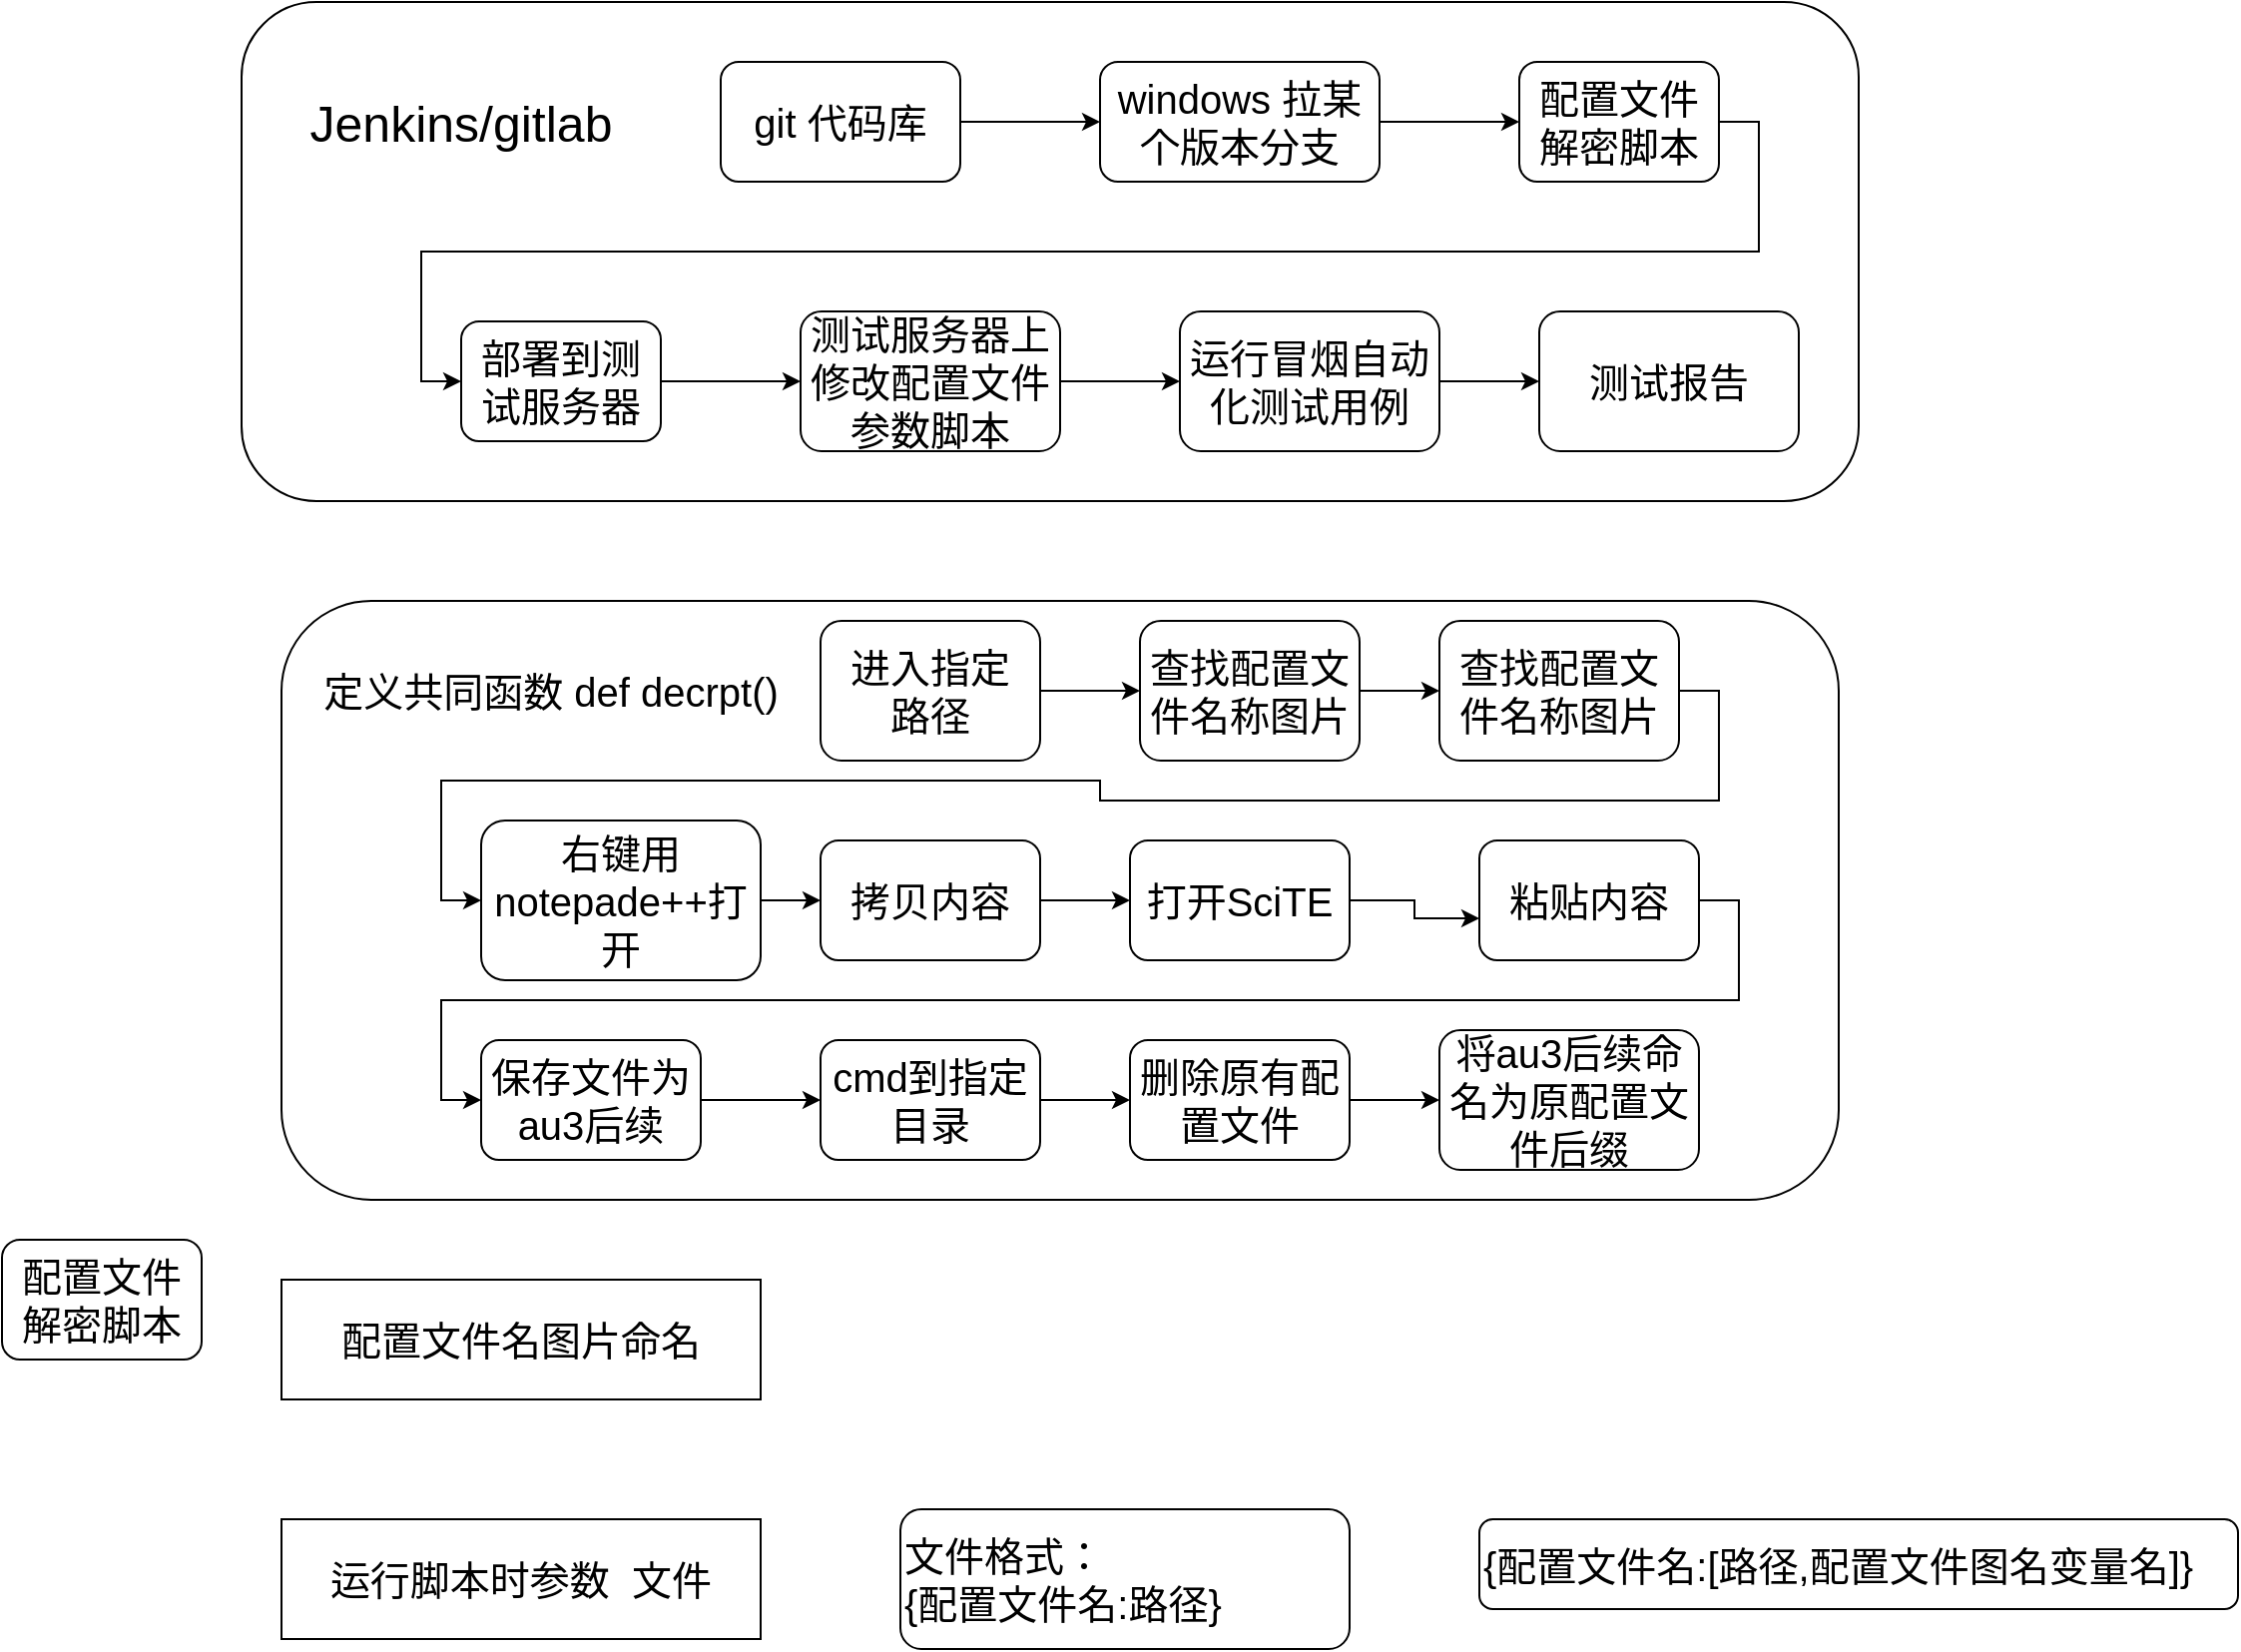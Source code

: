 <mxfile version="12.4.3" type="github" pages="1">
  <diagram id="DtKtHtbxeq_ghaz5WyAQ" name="Page-1">
    <mxGraphModel dx="1360" dy="753" grid="1" gridSize="10" guides="1" tooltips="1" connect="1" arrows="1" fold="1" page="1" pageScale="1" pageWidth="3300" pageHeight="4681" math="0" shadow="0">
      <root>
        <mxCell id="0"/>
        <mxCell id="1" parent="0"/>
        <mxCell id="g2pXE5J7bdPW5n_6ziGJ-14" value="" style="rounded=1;whiteSpace=wrap;html=1;" vertex="1" parent="1">
          <mxGeometry x="170" y="130" width="810" height="250" as="geometry"/>
        </mxCell>
        <mxCell id="g2pXE5J7bdPW5n_6ziGJ-6" style="edgeStyle=orthogonalEdgeStyle;rounded=0;orthogonalLoop=1;jettySize=auto;html=1;exitX=1;exitY=0.5;exitDx=0;exitDy=0;entryX=0;entryY=0.5;entryDx=0;entryDy=0;" edge="1" parent="1" source="g2pXE5J7bdPW5n_6ziGJ-1" target="g2pXE5J7bdPW5n_6ziGJ-2">
          <mxGeometry relative="1" as="geometry"/>
        </mxCell>
        <mxCell id="g2pXE5J7bdPW5n_6ziGJ-1" value="&lt;font style=&quot;font-size: 20px&quot;&gt;git&amp;nbsp;代码库&lt;/font&gt;" style="rounded=1;whiteSpace=wrap;html=1;" vertex="1" parent="1">
          <mxGeometry x="410" y="160" width="120" height="60" as="geometry"/>
        </mxCell>
        <mxCell id="g2pXE5J7bdPW5n_6ziGJ-7" style="edgeStyle=orthogonalEdgeStyle;rounded=0;orthogonalLoop=1;jettySize=auto;html=1;exitX=1;exitY=0.5;exitDx=0;exitDy=0;entryX=0;entryY=0.5;entryDx=0;entryDy=0;" edge="1" parent="1" source="g2pXE5J7bdPW5n_6ziGJ-2" target="g2pXE5J7bdPW5n_6ziGJ-3">
          <mxGeometry relative="1" as="geometry"/>
        </mxCell>
        <mxCell id="g2pXE5J7bdPW5n_6ziGJ-2" value="&lt;font style=&quot;font-size: 20px&quot;&gt;windows&amp;nbsp;拉某个版本分支&lt;/font&gt;" style="rounded=1;whiteSpace=wrap;html=1;" vertex="1" parent="1">
          <mxGeometry x="600" y="160" width="140" height="60" as="geometry"/>
        </mxCell>
        <mxCell id="g2pXE5J7bdPW5n_6ziGJ-8" style="edgeStyle=orthogonalEdgeStyle;rounded=0;orthogonalLoop=1;jettySize=auto;html=1;exitX=1;exitY=0.5;exitDx=0;exitDy=0;entryX=0;entryY=0.5;entryDx=0;entryDy=0;" edge="1" parent="1" source="g2pXE5J7bdPW5n_6ziGJ-3" target="g2pXE5J7bdPW5n_6ziGJ-4">
          <mxGeometry relative="1" as="geometry"/>
        </mxCell>
        <mxCell id="g2pXE5J7bdPW5n_6ziGJ-3" value="&lt;font style=&quot;font-size: 20px&quot;&gt;配置文件解密脚本&lt;/font&gt;" style="rounded=1;whiteSpace=wrap;html=1;" vertex="1" parent="1">
          <mxGeometry x="810" y="160" width="100" height="60" as="geometry"/>
        </mxCell>
        <mxCell id="g2pXE5J7bdPW5n_6ziGJ-9" style="edgeStyle=orthogonalEdgeStyle;rounded=0;orthogonalLoop=1;jettySize=auto;html=1;exitX=1;exitY=0.5;exitDx=0;exitDy=0;entryX=0;entryY=0.5;entryDx=0;entryDy=0;" edge="1" parent="1" source="g2pXE5J7bdPW5n_6ziGJ-4" target="g2pXE5J7bdPW5n_6ziGJ-5">
          <mxGeometry relative="1" as="geometry"/>
        </mxCell>
        <mxCell id="g2pXE5J7bdPW5n_6ziGJ-4" value="&lt;span style=&quot;font-size: 20px&quot;&gt;部署到测试服务器&lt;/span&gt;" style="rounded=1;whiteSpace=wrap;html=1;" vertex="1" parent="1">
          <mxGeometry x="280" y="290" width="100" height="60" as="geometry"/>
        </mxCell>
        <mxCell id="g2pXE5J7bdPW5n_6ziGJ-11" style="edgeStyle=orthogonalEdgeStyle;rounded=0;orthogonalLoop=1;jettySize=auto;html=1;exitX=1;exitY=0.5;exitDx=0;exitDy=0;entryX=0;entryY=0.5;entryDx=0;entryDy=0;" edge="1" parent="1" source="g2pXE5J7bdPW5n_6ziGJ-5" target="g2pXE5J7bdPW5n_6ziGJ-10">
          <mxGeometry relative="1" as="geometry"/>
        </mxCell>
        <mxCell id="g2pXE5J7bdPW5n_6ziGJ-5" value="&lt;span style=&quot;font-size: 20px&quot;&gt;测试服务器上修改配置文件参数脚本&lt;/span&gt;" style="rounded=1;whiteSpace=wrap;html=1;" vertex="1" parent="1">
          <mxGeometry x="450" y="285" width="130" height="70" as="geometry"/>
        </mxCell>
        <mxCell id="g2pXE5J7bdPW5n_6ziGJ-13" style="edgeStyle=orthogonalEdgeStyle;rounded=0;orthogonalLoop=1;jettySize=auto;html=1;exitX=1;exitY=0.5;exitDx=0;exitDy=0;" edge="1" parent="1" source="g2pXE5J7bdPW5n_6ziGJ-10" target="g2pXE5J7bdPW5n_6ziGJ-12">
          <mxGeometry relative="1" as="geometry"/>
        </mxCell>
        <mxCell id="g2pXE5J7bdPW5n_6ziGJ-10" value="&lt;span style=&quot;font-size: 20px&quot;&gt;运行冒烟自动化测试用例&lt;/span&gt;" style="rounded=1;whiteSpace=wrap;html=1;" vertex="1" parent="1">
          <mxGeometry x="640" y="285" width="130" height="70" as="geometry"/>
        </mxCell>
        <mxCell id="g2pXE5J7bdPW5n_6ziGJ-12" value="&lt;span style=&quot;font-size: 20px&quot;&gt;测试报告&lt;/span&gt;" style="rounded=1;whiteSpace=wrap;html=1;" vertex="1" parent="1">
          <mxGeometry x="820" y="285" width="130" height="70" as="geometry"/>
        </mxCell>
        <mxCell id="g2pXE5J7bdPW5n_6ziGJ-15" value="&lt;font style=&quot;font-size: 25px&quot;&gt;&lt;font style=&quot;font-size: 25px&quot;&gt;Jenkins&lt;/font&gt;/gitlab&lt;/font&gt;" style="text;html=1;strokeColor=none;fillColor=none;align=center;verticalAlign=middle;whiteSpace=wrap;rounded=0;" vertex="1" parent="1">
          <mxGeometry x="240" y="160" width="80" height="60" as="geometry"/>
        </mxCell>
        <mxCell id="g2pXE5J7bdPW5n_6ziGJ-20" value="&lt;font style=&quot;font-size: 20px&quot;&gt;配置文件解密脚本&lt;/font&gt;" style="rounded=1;whiteSpace=wrap;html=1;" vertex="1" parent="1">
          <mxGeometry x="50" y="750" width="100" height="60" as="geometry"/>
        </mxCell>
        <mxCell id="g2pXE5J7bdPW5n_6ziGJ-21" value="" style="rounded=1;whiteSpace=wrap;html=1;" vertex="1" parent="1">
          <mxGeometry x="190" y="430" width="780" height="300" as="geometry"/>
        </mxCell>
        <mxCell id="g2pXE5J7bdPW5n_6ziGJ-25" style="edgeStyle=orthogonalEdgeStyle;rounded=0;orthogonalLoop=1;jettySize=auto;html=1;exitX=1;exitY=0.5;exitDx=0;exitDy=0;entryX=0;entryY=0.5;entryDx=0;entryDy=0;" edge="1" parent="1" source="g2pXE5J7bdPW5n_6ziGJ-22" target="g2pXE5J7bdPW5n_6ziGJ-23">
          <mxGeometry relative="1" as="geometry"/>
        </mxCell>
        <mxCell id="g2pXE5J7bdPW5n_6ziGJ-22" value="&lt;span style=&quot;font-size: 20px&quot;&gt;进入指定&lt;br&gt;路径&lt;/span&gt;" style="rounded=1;whiteSpace=wrap;html=1;" vertex="1" parent="1">
          <mxGeometry x="460" y="440" width="110" height="70" as="geometry"/>
        </mxCell>
        <mxCell id="g2pXE5J7bdPW5n_6ziGJ-26" style="edgeStyle=orthogonalEdgeStyle;rounded=0;orthogonalLoop=1;jettySize=auto;html=1;exitX=1;exitY=0.5;exitDx=0;exitDy=0;entryX=0;entryY=0.5;entryDx=0;entryDy=0;" edge="1" parent="1" source="g2pXE5J7bdPW5n_6ziGJ-23" target="g2pXE5J7bdPW5n_6ziGJ-24">
          <mxGeometry relative="1" as="geometry"/>
        </mxCell>
        <mxCell id="g2pXE5J7bdPW5n_6ziGJ-23" value="&lt;span style=&quot;font-size: 20px&quot;&gt;查找配置文件名称图片&lt;/span&gt;" style="rounded=1;whiteSpace=wrap;html=1;" vertex="1" parent="1">
          <mxGeometry x="620" y="440" width="110" height="70" as="geometry"/>
        </mxCell>
        <mxCell id="g2pXE5J7bdPW5n_6ziGJ-39" style="edgeStyle=orthogonalEdgeStyle;rounded=0;orthogonalLoop=1;jettySize=auto;html=1;exitX=1;exitY=0.5;exitDx=0;exitDy=0;entryX=0;entryY=0.5;entryDx=0;entryDy=0;" edge="1" parent="1" source="g2pXE5J7bdPW5n_6ziGJ-24" target="g2pXE5J7bdPW5n_6ziGJ-27">
          <mxGeometry relative="1" as="geometry"/>
        </mxCell>
        <mxCell id="g2pXE5J7bdPW5n_6ziGJ-24" value="&lt;span style=&quot;font-size: 20px&quot;&gt;查找配置文件名称图片&lt;/span&gt;" style="rounded=1;whiteSpace=wrap;html=1;" vertex="1" parent="1">
          <mxGeometry x="770" y="440" width="120" height="70" as="geometry"/>
        </mxCell>
        <mxCell id="g2pXE5J7bdPW5n_6ziGJ-40" style="edgeStyle=orthogonalEdgeStyle;rounded=0;orthogonalLoop=1;jettySize=auto;html=1;exitX=1;exitY=0.5;exitDx=0;exitDy=0;" edge="1" parent="1" source="g2pXE5J7bdPW5n_6ziGJ-27" target="g2pXE5J7bdPW5n_6ziGJ-28">
          <mxGeometry relative="1" as="geometry"/>
        </mxCell>
        <mxCell id="g2pXE5J7bdPW5n_6ziGJ-27" value="&lt;span style=&quot;font-size: 20px&quot;&gt;右键用notepade++打开&lt;/span&gt;" style="rounded=1;whiteSpace=wrap;html=1;" vertex="1" parent="1">
          <mxGeometry x="290" y="540" width="140" height="80" as="geometry"/>
        </mxCell>
        <mxCell id="g2pXE5J7bdPW5n_6ziGJ-41" style="edgeStyle=orthogonalEdgeStyle;rounded=0;orthogonalLoop=1;jettySize=auto;html=1;exitX=1;exitY=0.5;exitDx=0;exitDy=0;entryX=0;entryY=0.5;entryDx=0;entryDy=0;" edge="1" parent="1" source="g2pXE5J7bdPW5n_6ziGJ-28" target="g2pXE5J7bdPW5n_6ziGJ-29">
          <mxGeometry relative="1" as="geometry"/>
        </mxCell>
        <mxCell id="g2pXE5J7bdPW5n_6ziGJ-28" value="&lt;span style=&quot;font-size: 20px&quot;&gt;拷贝内容&lt;/span&gt;" style="rounded=1;whiteSpace=wrap;html=1;" vertex="1" parent="1">
          <mxGeometry x="460" y="550" width="110" height="60" as="geometry"/>
        </mxCell>
        <mxCell id="g2pXE5J7bdPW5n_6ziGJ-42" style="edgeStyle=orthogonalEdgeStyle;rounded=0;orthogonalLoop=1;jettySize=auto;html=1;exitX=1;exitY=0.5;exitDx=0;exitDy=0;entryX=0;entryY=0.65;entryDx=0;entryDy=0;entryPerimeter=0;" edge="1" parent="1" source="g2pXE5J7bdPW5n_6ziGJ-29" target="g2pXE5J7bdPW5n_6ziGJ-30">
          <mxGeometry relative="1" as="geometry"/>
        </mxCell>
        <mxCell id="g2pXE5J7bdPW5n_6ziGJ-29" value="&lt;span style=&quot;font-size: 20px&quot;&gt;打开SciTE&lt;/span&gt;" style="rounded=1;whiteSpace=wrap;html=1;" vertex="1" parent="1">
          <mxGeometry x="615" y="550" width="110" height="60" as="geometry"/>
        </mxCell>
        <mxCell id="g2pXE5J7bdPW5n_6ziGJ-45" style="edgeStyle=orthogonalEdgeStyle;rounded=0;orthogonalLoop=1;jettySize=auto;html=1;exitX=1;exitY=0.5;exitDx=0;exitDy=0;entryX=0;entryY=0.5;entryDx=0;entryDy=0;" edge="1" parent="1" source="g2pXE5J7bdPW5n_6ziGJ-30" target="g2pXE5J7bdPW5n_6ziGJ-31">
          <mxGeometry relative="1" as="geometry"/>
        </mxCell>
        <mxCell id="g2pXE5J7bdPW5n_6ziGJ-30" value="&lt;span style=&quot;font-size: 20px&quot;&gt;粘贴内容&lt;/span&gt;" style="rounded=1;whiteSpace=wrap;html=1;" vertex="1" parent="1">
          <mxGeometry x="790" y="550" width="110" height="60" as="geometry"/>
        </mxCell>
        <mxCell id="g2pXE5J7bdPW5n_6ziGJ-46" style="edgeStyle=orthogonalEdgeStyle;rounded=0;orthogonalLoop=1;jettySize=auto;html=1;exitX=1;exitY=0.5;exitDx=0;exitDy=0;" edge="1" parent="1" source="g2pXE5J7bdPW5n_6ziGJ-31" target="g2pXE5J7bdPW5n_6ziGJ-32">
          <mxGeometry relative="1" as="geometry"/>
        </mxCell>
        <mxCell id="g2pXE5J7bdPW5n_6ziGJ-31" value="&lt;span style=&quot;font-size: 20px&quot;&gt;保存文件为au3后续&lt;/span&gt;" style="rounded=1;whiteSpace=wrap;html=1;" vertex="1" parent="1">
          <mxGeometry x="290" y="650" width="110" height="60" as="geometry"/>
        </mxCell>
        <mxCell id="g2pXE5J7bdPW5n_6ziGJ-47" style="edgeStyle=orthogonalEdgeStyle;rounded=0;orthogonalLoop=1;jettySize=auto;html=1;exitX=1;exitY=0.5;exitDx=0;exitDy=0;" edge="1" parent="1" source="g2pXE5J7bdPW5n_6ziGJ-32" target="g2pXE5J7bdPW5n_6ziGJ-33">
          <mxGeometry relative="1" as="geometry"/>
        </mxCell>
        <mxCell id="g2pXE5J7bdPW5n_6ziGJ-32" value="&lt;span style=&quot;font-size: 20px&quot;&gt;cmd到指定目录&lt;/span&gt;" style="rounded=1;whiteSpace=wrap;html=1;" vertex="1" parent="1">
          <mxGeometry x="460" y="650" width="110" height="60" as="geometry"/>
        </mxCell>
        <mxCell id="g2pXE5J7bdPW5n_6ziGJ-48" style="edgeStyle=orthogonalEdgeStyle;rounded=0;orthogonalLoop=1;jettySize=auto;html=1;exitX=1;exitY=0.5;exitDx=0;exitDy=0;" edge="1" parent="1" source="g2pXE5J7bdPW5n_6ziGJ-33" target="g2pXE5J7bdPW5n_6ziGJ-36">
          <mxGeometry relative="1" as="geometry"/>
        </mxCell>
        <mxCell id="g2pXE5J7bdPW5n_6ziGJ-33" value="&lt;span style=&quot;font-size: 20px&quot;&gt;删除原有配置文件&lt;/span&gt;" style="rounded=1;whiteSpace=wrap;html=1;" vertex="1" parent="1">
          <mxGeometry x="615" y="650" width="110" height="60" as="geometry"/>
        </mxCell>
        <mxCell id="g2pXE5J7bdPW5n_6ziGJ-36" value="&lt;span style=&quot;font-size: 20px&quot;&gt;将au3后续命名为原配置文件后缀&lt;/span&gt;" style="rounded=1;whiteSpace=wrap;html=1;" vertex="1" parent="1">
          <mxGeometry x="770" y="645" width="130" height="70" as="geometry"/>
        </mxCell>
        <mxCell id="g2pXE5J7bdPW5n_6ziGJ-37" value="&lt;font style=&quot;font-size: 20px&quot;&gt;定义共同函数 def decrpt()&lt;/font&gt;" style="text;html=1;strokeColor=none;fillColor=none;align=center;verticalAlign=middle;whiteSpace=wrap;rounded=0;" vertex="1" parent="1">
          <mxGeometry x="200" y="460" width="250" height="30" as="geometry"/>
        </mxCell>
        <mxCell id="g2pXE5J7bdPW5n_6ziGJ-49" value="&lt;font style=&quot;font-size: 20px&quot;&gt;配置文件名图片命名&lt;/font&gt;" style="rounded=0;whiteSpace=wrap;html=1;" vertex="1" parent="1">
          <mxGeometry x="190" y="770" width="240" height="60" as="geometry"/>
        </mxCell>
        <mxCell id="g2pXE5J7bdPW5n_6ziGJ-50" value="&lt;span style=&quot;font-size: 20px&quot;&gt;运行脚本时参数&amp;nbsp; 文件&lt;/span&gt;" style="rounded=0;whiteSpace=wrap;html=1;" vertex="1" parent="1">
          <mxGeometry x="190" y="890" width="240" height="60" as="geometry"/>
        </mxCell>
        <mxCell id="g2pXE5J7bdPW5n_6ziGJ-51" value="&lt;font style=&quot;font-size: 20px&quot;&gt;文件格式：&lt;br&gt;{配置文件名:路径}&lt;/font&gt;" style="rounded=1;whiteSpace=wrap;html=1;align=left;" vertex="1" parent="1">
          <mxGeometry x="500" y="885" width="225" height="70" as="geometry"/>
        </mxCell>
        <mxCell id="g2pXE5J7bdPW5n_6ziGJ-53" value="&lt;font style=&quot;font-size: 20px&quot;&gt;{配置文件名:[路径,配置文件图名变量名]}&lt;/font&gt;" style="rounded=1;whiteSpace=wrap;html=1;align=left;" vertex="1" parent="1">
          <mxGeometry x="790" y="890" width="380" height="45" as="geometry"/>
        </mxCell>
      </root>
    </mxGraphModel>
  </diagram>
</mxfile>
